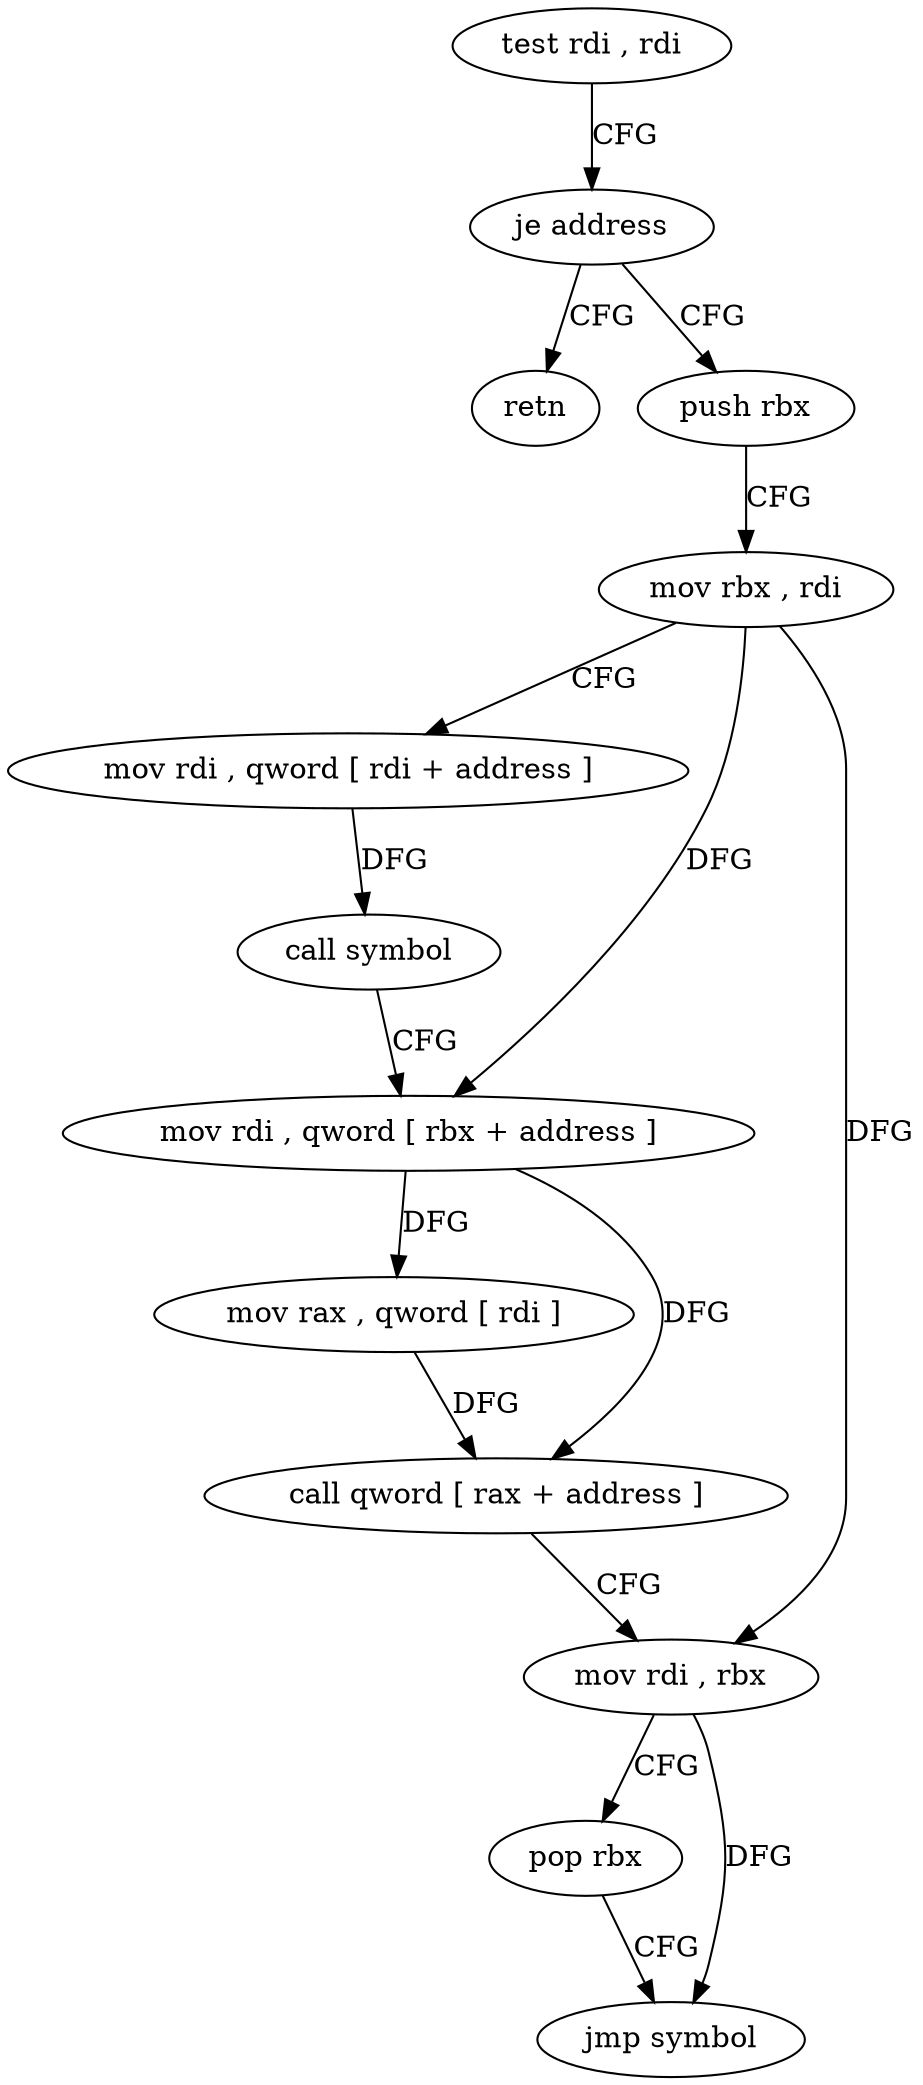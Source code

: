 digraph "func" {
"90464" [label = "test rdi , rdi" ]
"90467" [label = "je address" ]
"90504" [label = "retn" ]
"90469" [label = "push rbx" ]
"90470" [label = "mov rbx , rdi" ]
"90473" [label = "mov rdi , qword [ rdi + address ]" ]
"90477" [label = "call symbol" ]
"90482" [label = "mov rdi , qword [ rbx + address ]" ]
"90486" [label = "mov rax , qword [ rdi ]" ]
"90489" [label = "call qword [ rax + address ]" ]
"90495" [label = "mov rdi , rbx" ]
"90498" [label = "pop rbx" ]
"90499" [label = "jmp symbol" ]
"90464" -> "90467" [ label = "CFG" ]
"90467" -> "90504" [ label = "CFG" ]
"90467" -> "90469" [ label = "CFG" ]
"90469" -> "90470" [ label = "CFG" ]
"90470" -> "90473" [ label = "CFG" ]
"90470" -> "90482" [ label = "DFG" ]
"90470" -> "90495" [ label = "DFG" ]
"90473" -> "90477" [ label = "DFG" ]
"90477" -> "90482" [ label = "CFG" ]
"90482" -> "90486" [ label = "DFG" ]
"90482" -> "90489" [ label = "DFG" ]
"90486" -> "90489" [ label = "DFG" ]
"90489" -> "90495" [ label = "CFG" ]
"90495" -> "90498" [ label = "CFG" ]
"90495" -> "90499" [ label = "DFG" ]
"90498" -> "90499" [ label = "CFG" ]
}
